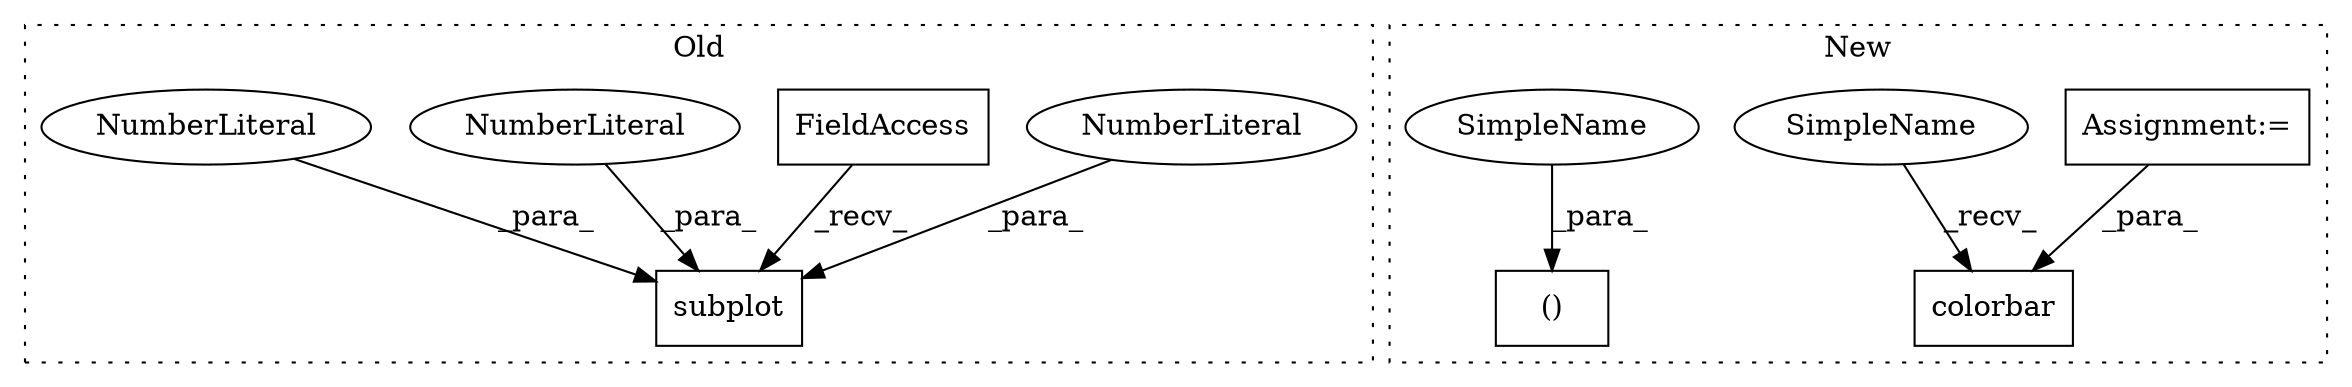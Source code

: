 digraph G {
subgraph cluster0 {
1 [label="subplot" a="32" s="1434,1447" l="8,1" shape="box"];
3 [label="NumberLiteral" a="34" s="1444" l="1" shape="ellipse"];
4 [label="FieldAccess" a="22" s="1416" l="10" shape="box"];
7 [label="NumberLiteral" a="34" s="1442" l="1" shape="ellipse"];
8 [label="NumberLiteral" a="34" s="1446" l="1" shape="ellipse"];
label = "Old";
style="dotted";
}
subgraph cluster1 {
2 [label="colorbar" a="32" s="1371,1392" l="9,1" shape="box"];
5 [label="()" a="106" s="888" l="20" shape="box"];
6 [label="Assignment:=" a="7" s="980" l="1" shape="box"];
9 [label="SimpleName" a="42" s="1367" l="3" shape="ellipse"];
10 [label="SimpleName" a="42" s="888" l="3" shape="ellipse"];
label = "New";
style="dotted";
}
3 -> 1 [label="_para_"];
4 -> 1 [label="_recv_"];
6 -> 2 [label="_para_"];
7 -> 1 [label="_para_"];
8 -> 1 [label="_para_"];
9 -> 2 [label="_recv_"];
10 -> 5 [label="_para_"];
}